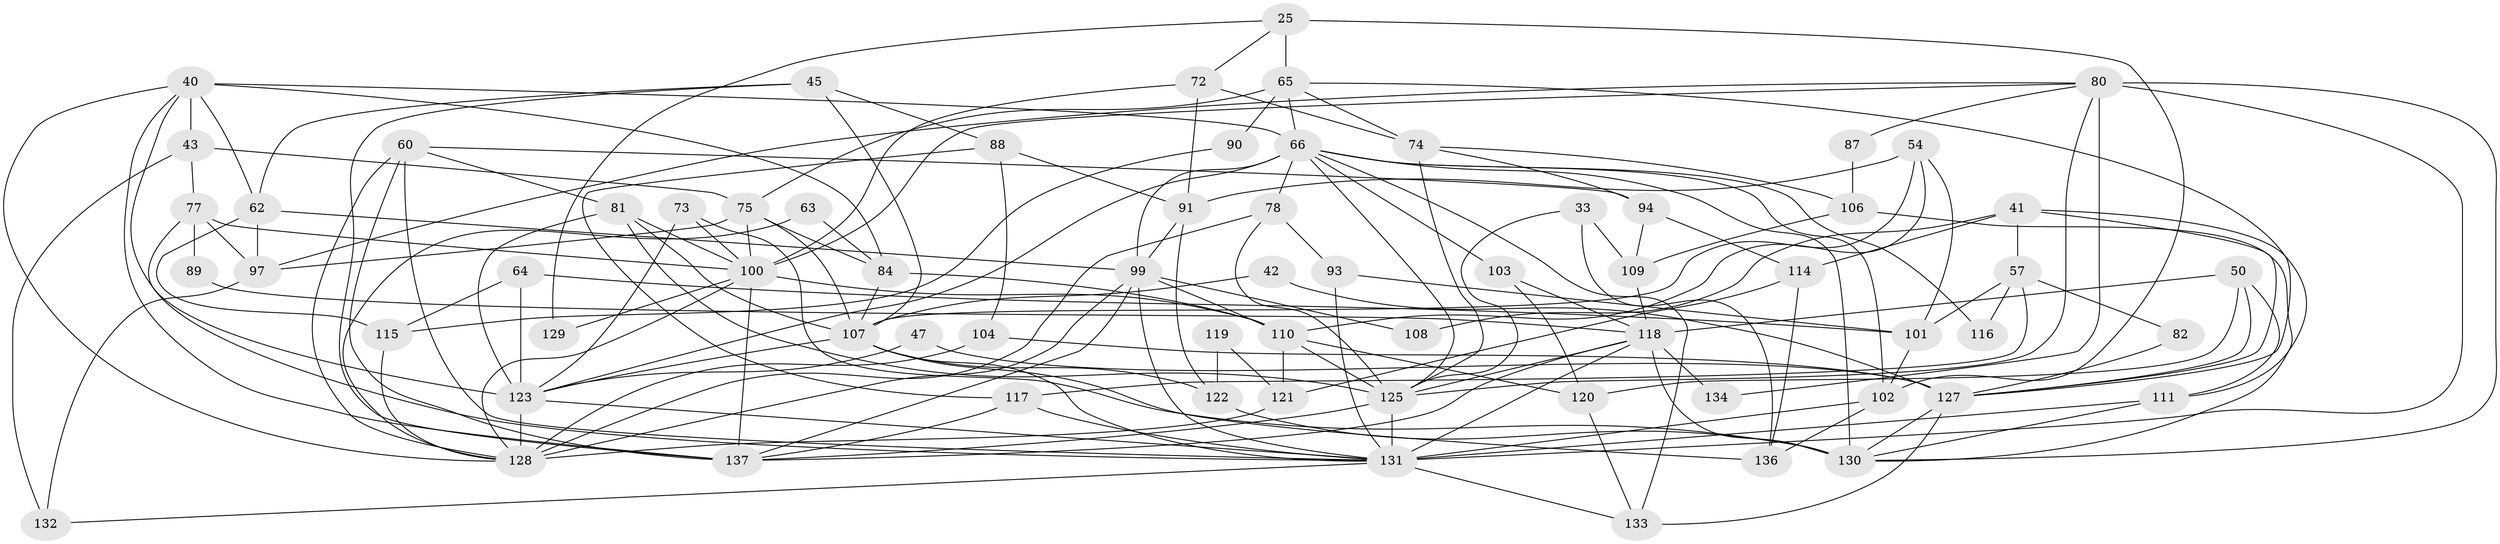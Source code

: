 // original degree distribution, {6: 0.10218978102189781, 3: 0.25547445255474455, 5: 0.1897810218978102, 2: 0.1386861313868613, 8: 0.0072992700729927005, 4: 0.27007299270072993, 7: 0.0364963503649635}
// Generated by graph-tools (version 1.1) at 2025/49/03/09/25 04:49:51]
// undirected, 68 vertices, 167 edges
graph export_dot {
graph [start="1"]
  node [color=gray90,style=filled];
  25 [super="+16"];
  33 [super="+7"];
  40 [super="+1"];
  41;
  42;
  43;
  45;
  47;
  50;
  54;
  57;
  60 [super="+23"];
  62 [super="+61"];
  63;
  64;
  65;
  66 [super="+20+34"];
  72;
  73;
  74 [super="+18+27"];
  75 [super="+71"];
  77 [super="+12"];
  78;
  80 [super="+3"];
  81 [super="+76+69"];
  82;
  84;
  87;
  88;
  89;
  90;
  91 [super="+19"];
  93;
  94;
  97 [super="+37+95"];
  99 [super="+31+68+98"];
  100 [super="+11+53"];
  101;
  102 [super="+79"];
  103;
  104;
  106;
  107 [super="+24+96"];
  108;
  109;
  110 [super="+22+38+85"];
  111;
  114;
  115;
  116;
  117;
  118 [super="+48+67+113"];
  119;
  120;
  121;
  122;
  123 [super="+10+58+83+51"];
  125 [super="+35+124"];
  127 [super="+28+112"];
  128 [super="+6+56"];
  129;
  130 [super="+105+126+70"];
  131 [super="+32+55+92"];
  132;
  133;
  134;
  136;
  137 [super="+2+13+135"];
  25 -- 65 [weight=2];
  25 -- 72;
  25 -- 129;
  25 -- 102;
  33 -- 136 [weight=2];
  33 -- 109;
  33 -- 125;
  40 -- 137 [weight=2];
  40 -- 43 [weight=2];
  40 -- 66 [weight=2];
  40 -- 128;
  40 -- 84;
  40 -- 123;
  40 -- 62;
  41 -- 114;
  41 -- 57;
  41 -- 108;
  41 -- 111;
  41 -- 127;
  42 -- 107;
  42 -- 127;
  43 -- 75;
  43 -- 132;
  43 -- 77;
  45 -- 88;
  45 -- 137;
  45 -- 107;
  45 -- 62;
  47 -- 123;
  47 -- 127;
  50 -- 111;
  50 -- 120;
  50 -- 127;
  50 -- 118;
  54 -- 91 [weight=2];
  54 -- 107;
  54 -- 101;
  54 -- 110;
  57 -- 117;
  57 -- 101;
  57 -- 82;
  57 -- 116;
  60 -- 94;
  60 -- 81;
  60 -- 137;
  60 -- 128;
  60 -- 131;
  62 -- 99;
  62 -- 115;
  62 -- 97 [weight=2];
  63 -- 84;
  63 -- 128;
  64 -- 115;
  64 -- 101;
  64 -- 123;
  65 -- 75;
  65 -- 90;
  65 -- 74;
  65 -- 66;
  65 -- 127;
  66 -- 78;
  66 -- 99 [weight=4];
  66 -- 103;
  66 -- 133;
  66 -- 102 [weight=2];
  66 -- 116;
  66 -- 125;
  66 -- 123;
  66 -- 130 [weight=2];
  72 -- 74;
  72 -- 91;
  72 -- 100;
  73 -- 100;
  73 -- 130;
  73 -- 123;
  74 -- 94;
  74 -- 106;
  74 -- 125;
  75 -- 100;
  75 -- 97 [weight=2];
  75 -- 107;
  75 -- 84;
  77 -- 89;
  77 -- 100;
  77 -- 97;
  77 -- 131;
  78 -- 93;
  78 -- 128;
  78 -- 125;
  80 -- 87;
  80 -- 134;
  80 -- 130 [weight=2];
  80 -- 131 [weight=2];
  80 -- 100;
  80 -- 125;
  80 -- 97;
  81 -- 100 [weight=3];
  81 -- 125;
  81 -- 107;
  81 -- 123 [weight=3];
  82 -- 127;
  84 -- 107;
  84 -- 110;
  87 -- 106;
  88 -- 117;
  88 -- 91;
  88 -- 104;
  89 -- 118;
  90 -- 115;
  91 -- 122;
  91 -- 99;
  93 -- 131;
  93 -- 101;
  94 -- 109;
  94 -- 114;
  97 -- 132;
  99 -- 108;
  99 -- 131;
  99 -- 128;
  99 -- 110;
  99 -- 137;
  100 -- 137 [weight=2];
  100 -- 129;
  100 -- 110;
  100 -- 128;
  101 -- 102;
  102 -- 131 [weight=3];
  102 -- 136;
  103 -- 120;
  103 -- 118;
  104 -- 128;
  104 -- 127;
  106 -- 109;
  106 -- 130 [weight=2];
  107 -- 136 [weight=2];
  107 -- 123;
  107 -- 131 [weight=2];
  107 -- 122;
  109 -- 118;
  110 -- 125 [weight=3];
  110 -- 120 [weight=2];
  110 -- 121;
  111 -- 131;
  111 -- 130;
  114 -- 136;
  114 -- 121;
  115 -- 128;
  117 -- 137;
  117 -- 131;
  118 -- 137 [weight=2];
  118 -- 125 [weight=2];
  118 -- 131 [weight=2];
  118 -- 134;
  118 -- 130 [weight=3];
  119 -- 122;
  119 -- 121;
  120 -- 133;
  121 -- 128;
  122 -- 130;
  123 -- 128 [weight=2];
  123 -- 131;
  125 -- 137;
  125 -- 131;
  127 -- 133;
  127 -- 130 [weight=2];
  131 -- 132;
  131 -- 133;
}
